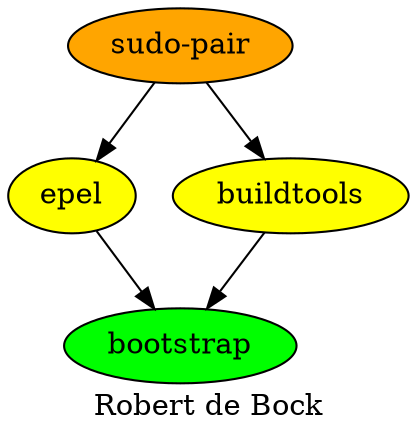 digraph PhiloDilemma {
  label = "Robert de Bock" ;
  overlap=false
  {
    bootstrap [fillcolor=green style=filled]
    epel [fillcolor=yellow style=filled]
    buildtools [fillcolor=yellow style=filled]
    "sudo-pair" [fillcolor=orange style=filled]
  }
  {buildtools epel} -> bootstrap
  "sudo-pair" -> {buildtools epel}
}
